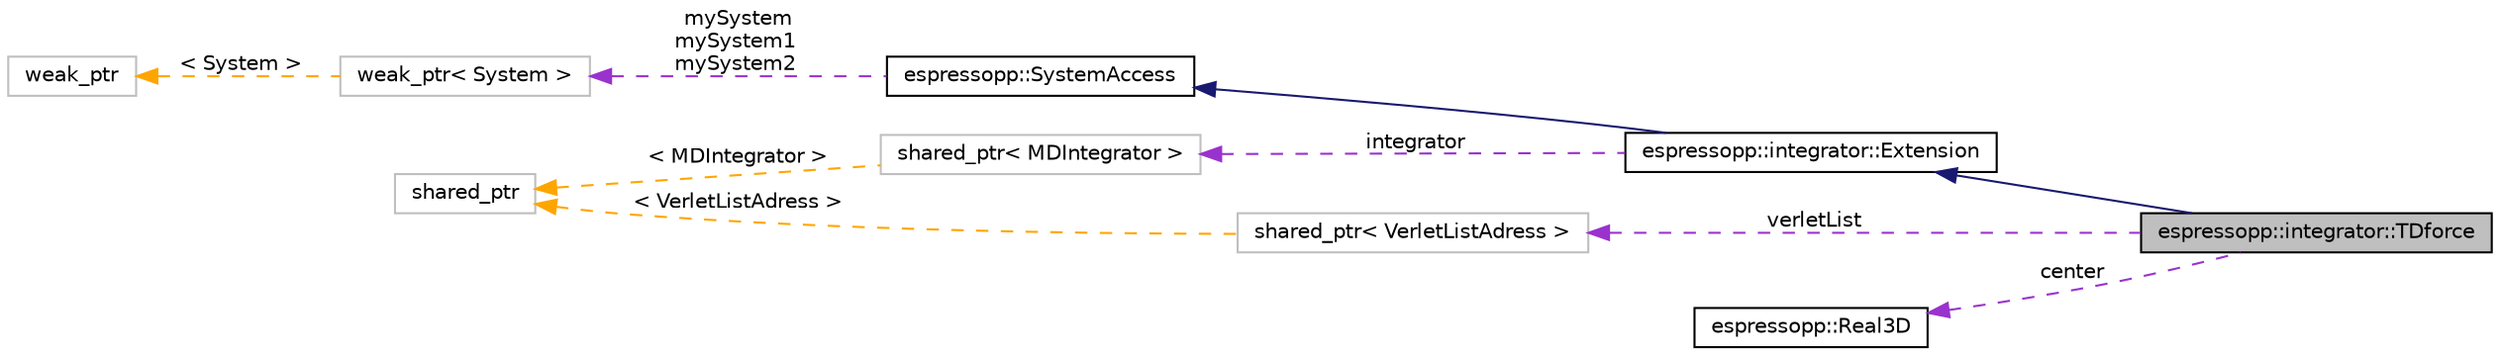 digraph G
{
  edge [fontname="Helvetica",fontsize="10",labelfontname="Helvetica",labelfontsize="10"];
  node [fontname="Helvetica",fontsize="10",shape=record];
  rankdir="LR";
  Node1 [label="espressopp::integrator::TDforce",height=0.2,width=0.4,color="black", fillcolor="grey75", style="filled" fontcolor="black"];
  Node2 -> Node1 [dir="back",color="midnightblue",fontsize="10",style="solid",fontname="Helvetica"];
  Node2 [label="espressopp::integrator::Extension",height=0.2,width=0.4,color="black", fillcolor="white", style="filled",URL="$classespressopp_1_1integrator_1_1Extension.html"];
  Node3 -> Node2 [dir="back",color="midnightblue",fontsize="10",style="solid",fontname="Helvetica"];
  Node3 [label="espressopp::SystemAccess",height=0.2,width=0.4,color="black", fillcolor="white", style="filled",URL="$classespressopp_1_1SystemAccess.html",tooltip="Common base class for all classes that need access to the system."];
  Node4 -> Node3 [dir="back",color="darkorchid3",fontsize="10",style="dashed",label=" mySystem\nmySystem1\nmySystem2" ,fontname="Helvetica"];
  Node4 [label="weak_ptr\< System \>",height=0.2,width=0.4,color="grey75", fillcolor="white", style="filled"];
  Node5 -> Node4 [dir="back",color="orange",fontsize="10",style="dashed",label=" \< System \>" ,fontname="Helvetica"];
  Node5 [label="weak_ptr",height=0.2,width=0.4,color="grey75", fillcolor="white", style="filled"];
  Node6 -> Node2 [dir="back",color="darkorchid3",fontsize="10",style="dashed",label=" integrator" ,fontname="Helvetica"];
  Node6 [label="shared_ptr\< MDIntegrator \>",height=0.2,width=0.4,color="grey75", fillcolor="white", style="filled"];
  Node7 -> Node6 [dir="back",color="orange",fontsize="10",style="dashed",label=" \< MDIntegrator \>" ,fontname="Helvetica"];
  Node7 [label="shared_ptr",height=0.2,width=0.4,color="grey75", fillcolor="white", style="filled"];
  Node8 -> Node1 [dir="back",color="darkorchid3",fontsize="10",style="dashed",label=" center" ,fontname="Helvetica"];
  Node8 [label="espressopp::Real3D",height=0.2,width=0.4,color="black", fillcolor="white", style="filled",URL="$classespressopp_1_1Real3D.html"];
  Node9 -> Node1 [dir="back",color="darkorchid3",fontsize="10",style="dashed",label=" verletList" ,fontname="Helvetica"];
  Node9 [label="shared_ptr\< VerletListAdress \>",height=0.2,width=0.4,color="grey75", fillcolor="white", style="filled"];
  Node7 -> Node9 [dir="back",color="orange",fontsize="10",style="dashed",label=" \< VerletListAdress \>" ,fontname="Helvetica"];
}
